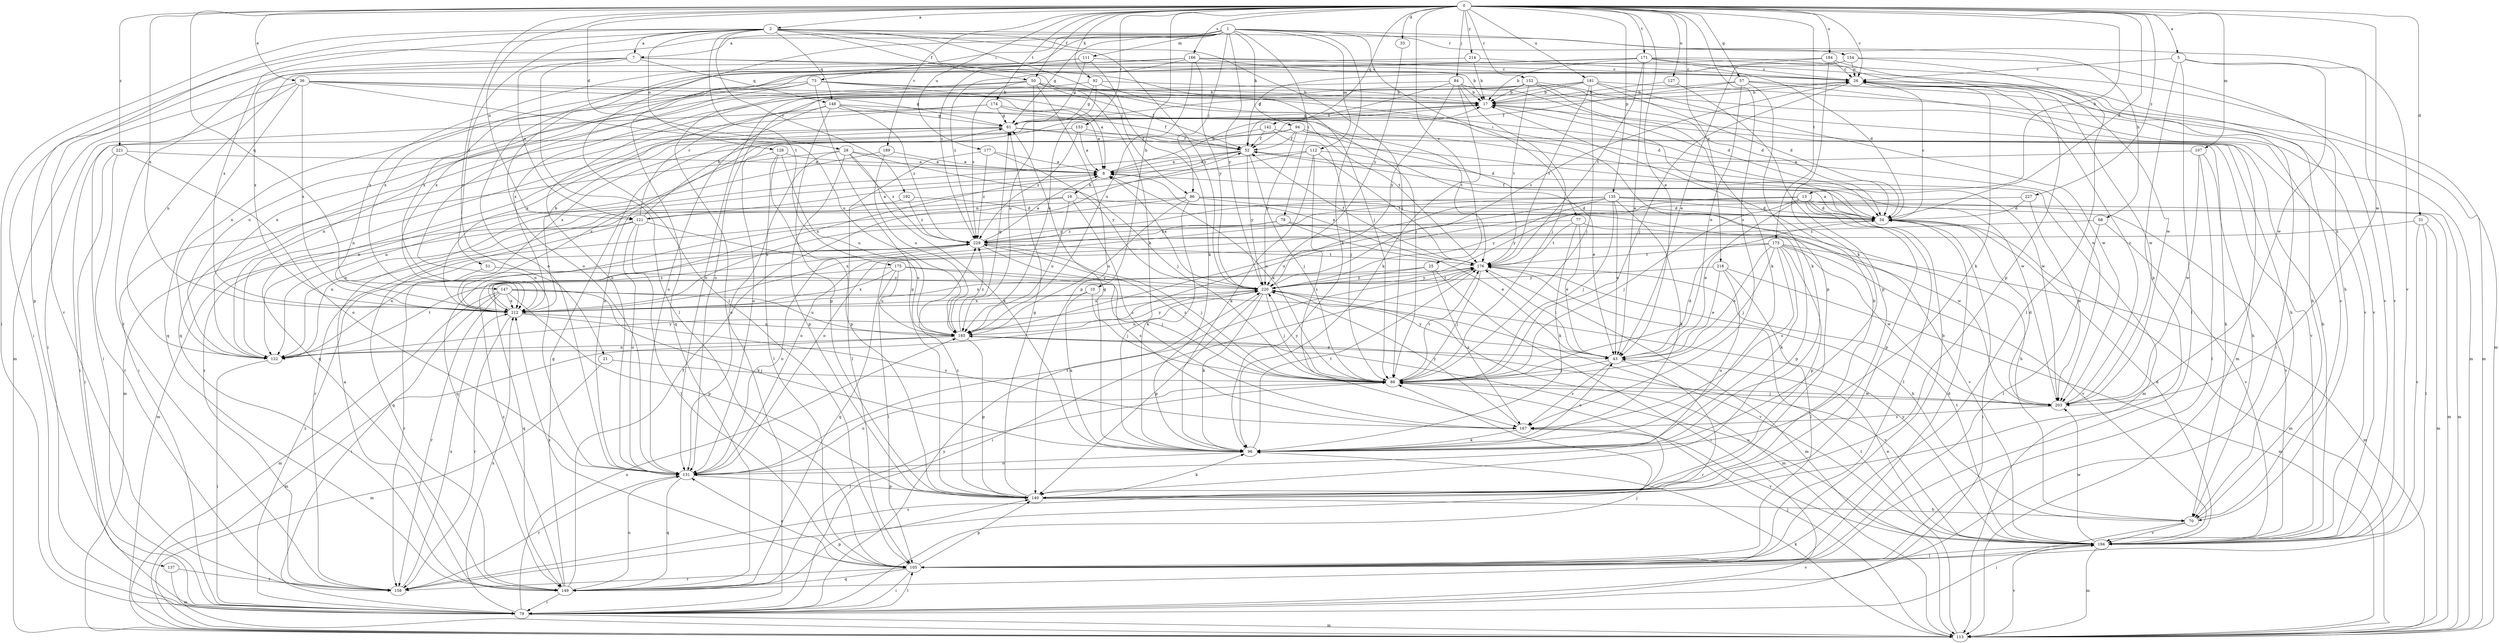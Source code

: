 strict digraph  {
0;
1;
2;
5;
7;
8;
10;
13;
16;
17;
21;
25;
26;
28;
31;
33;
34;
36;
43;
50;
51;
52;
57;
61;
68;
70;
73;
77;
78;
79;
84;
86;
88;
92;
94;
96;
105;
107;
111;
112;
113;
121;
122;
127;
128;
131;
135;
137;
140;
142;
147;
148;
149;
152;
153;
154;
158;
166;
167;
171;
173;
174;
175;
176;
177;
181;
184;
185;
189;
192;
194;
203;
212;
214;
216;
220;
221;
227;
229;
0 -> 2  [label=a];
0 -> 5  [label=a];
0 -> 10  [label=b];
0 -> 13  [label=b];
0 -> 21  [label=c];
0 -> 25  [label=c];
0 -> 26  [label=c];
0 -> 28  [label=d];
0 -> 31  [label=d];
0 -> 33  [label=d];
0 -> 34  [label=d];
0 -> 36  [label=e];
0 -> 43  [label=e];
0 -> 50  [label=f];
0 -> 57  [label=g];
0 -> 84  [label=j];
0 -> 92  [label=k];
0 -> 107  [label=m];
0 -> 121  [label=n];
0 -> 127  [label=o];
0 -> 135  [label=p];
0 -> 142  [label=q];
0 -> 147  [label=q];
0 -> 152  [label=r];
0 -> 153  [label=r];
0 -> 166  [label=s];
0 -> 167  [label=s];
0 -> 171  [label=t];
0 -> 173  [label=t];
0 -> 174  [label=t];
0 -> 177  [label=u];
0 -> 181  [label=u];
0 -> 184  [label=u];
0 -> 189  [label=v];
0 -> 203  [label=w];
0 -> 212  [label=x];
0 -> 214  [label=y];
0 -> 216  [label=y];
0 -> 221  [label=z];
0 -> 227  [label=z];
1 -> 7  [label=a];
1 -> 61  [label=g];
1 -> 68  [label=h];
1 -> 73  [label=i];
1 -> 77  [label=i];
1 -> 78  [label=i];
1 -> 86  [label=j];
1 -> 94  [label=k];
1 -> 96  [label=k];
1 -> 105  [label=l];
1 -> 111  [label=m];
1 -> 112  [label=m];
1 -> 137  [label=p];
1 -> 154  [label=r];
1 -> 220  [label=y];
1 -> 229  [label=z];
2 -> 7  [label=a];
2 -> 50  [label=f];
2 -> 51  [label=f];
2 -> 79  [label=i];
2 -> 86  [label=j];
2 -> 88  [label=j];
2 -> 96  [label=k];
2 -> 128  [label=o];
2 -> 148  [label=q];
2 -> 158  [label=r];
2 -> 175  [label=t];
2 -> 192  [label=v];
2 -> 194  [label=v];
2 -> 212  [label=x];
2 -> 220  [label=y];
5 -> 26  [label=c];
5 -> 105  [label=l];
5 -> 140  [label=p];
5 -> 194  [label=v];
5 -> 203  [label=w];
7 -> 26  [label=c];
7 -> 79  [label=i];
7 -> 88  [label=j];
7 -> 105  [label=l];
7 -> 121  [label=n];
7 -> 148  [label=q];
7 -> 212  [label=x];
8 -> 16  [label=b];
8 -> 17  [label=b];
10 -> 88  [label=j];
10 -> 96  [label=k];
10 -> 212  [label=x];
13 -> 34  [label=d];
13 -> 43  [label=e];
13 -> 88  [label=j];
13 -> 105  [label=l];
13 -> 113  [label=m];
13 -> 131  [label=o];
13 -> 140  [label=p];
13 -> 220  [label=y];
16 -> 34  [label=d];
16 -> 121  [label=n];
16 -> 122  [label=n];
16 -> 167  [label=s];
16 -> 185  [label=u];
17 -> 61  [label=g];
17 -> 70  [label=h];
21 -> 88  [label=j];
21 -> 113  [label=m];
25 -> 79  [label=i];
25 -> 167  [label=s];
25 -> 212  [label=x];
25 -> 220  [label=y];
26 -> 17  [label=b];
26 -> 79  [label=i];
26 -> 88  [label=j];
26 -> 96  [label=k];
26 -> 113  [label=m];
26 -> 203  [label=w];
28 -> 8  [label=a];
28 -> 88  [label=j];
28 -> 96  [label=k];
28 -> 113  [label=m];
28 -> 131  [label=o];
28 -> 140  [label=p];
28 -> 229  [label=z];
31 -> 105  [label=l];
31 -> 113  [label=m];
31 -> 194  [label=v];
31 -> 229  [label=z];
33 -> 220  [label=y];
34 -> 8  [label=a];
34 -> 26  [label=c];
34 -> 52  [label=f];
34 -> 79  [label=i];
34 -> 113  [label=m];
34 -> 229  [label=z];
36 -> 8  [label=a];
36 -> 17  [label=b];
36 -> 61  [label=g];
36 -> 79  [label=i];
36 -> 113  [label=m];
36 -> 149  [label=q];
36 -> 185  [label=u];
36 -> 212  [label=x];
43 -> 88  [label=j];
43 -> 158  [label=r];
43 -> 167  [label=s];
43 -> 176  [label=t];
43 -> 220  [label=y];
50 -> 17  [label=b];
50 -> 52  [label=f];
50 -> 79  [label=i];
50 -> 122  [label=n];
50 -> 140  [label=p];
50 -> 185  [label=u];
50 -> 203  [label=w];
50 -> 229  [label=z];
51 -> 158  [label=r];
51 -> 220  [label=y];
52 -> 8  [label=a];
52 -> 88  [label=j];
52 -> 113  [label=m];
52 -> 122  [label=n];
52 -> 212  [label=x];
52 -> 220  [label=y];
57 -> 17  [label=b];
57 -> 43  [label=e];
57 -> 52  [label=f];
57 -> 70  [label=h];
57 -> 96  [label=k];
57 -> 194  [label=v];
61 -> 52  [label=f];
61 -> 79  [label=i];
61 -> 122  [label=n];
61 -> 149  [label=q];
61 -> 203  [label=w];
68 -> 105  [label=l];
68 -> 194  [label=v];
68 -> 229  [label=z];
70 -> 26  [label=c];
70 -> 79  [label=i];
70 -> 194  [label=v];
73 -> 17  [label=b];
73 -> 34  [label=d];
73 -> 88  [label=j];
73 -> 122  [label=n];
73 -> 131  [label=o];
73 -> 140  [label=p];
73 -> 149  [label=q];
77 -> 43  [label=e];
77 -> 96  [label=k];
77 -> 140  [label=p];
77 -> 176  [label=t];
77 -> 229  [label=z];
78 -> 43  [label=e];
78 -> 194  [label=v];
78 -> 212  [label=x];
78 -> 229  [label=z];
79 -> 88  [label=j];
79 -> 105  [label=l];
79 -> 113  [label=m];
79 -> 185  [label=u];
79 -> 212  [label=x];
79 -> 220  [label=y];
79 -> 229  [label=z];
84 -> 17  [label=b];
84 -> 34  [label=d];
84 -> 52  [label=f];
84 -> 88  [label=j];
84 -> 96  [label=k];
84 -> 113  [label=m];
84 -> 131  [label=o];
84 -> 220  [label=y];
86 -> 34  [label=d];
86 -> 70  [label=h];
86 -> 96  [label=k];
86 -> 149  [label=q];
86 -> 158  [label=r];
86 -> 185  [label=u];
86 -> 203  [label=w];
88 -> 8  [label=a];
88 -> 34  [label=d];
88 -> 131  [label=o];
88 -> 176  [label=t];
88 -> 203  [label=w];
88 -> 220  [label=y];
88 -> 229  [label=z];
92 -> 17  [label=b];
92 -> 61  [label=g];
92 -> 122  [label=n];
92 -> 140  [label=p];
92 -> 185  [label=u];
94 -> 34  [label=d];
94 -> 52  [label=f];
94 -> 131  [label=o];
94 -> 194  [label=v];
94 -> 203  [label=w];
94 -> 212  [label=x];
94 -> 220  [label=y];
96 -> 43  [label=e];
96 -> 61  [label=g];
96 -> 131  [label=o];
96 -> 176  [label=t];
105 -> 17  [label=b];
105 -> 34  [label=d];
105 -> 79  [label=i];
105 -> 131  [label=o];
105 -> 140  [label=p];
105 -> 149  [label=q];
105 -> 158  [label=r];
105 -> 212  [label=x];
107 -> 8  [label=a];
107 -> 70  [label=h];
107 -> 105  [label=l];
107 -> 203  [label=w];
111 -> 26  [label=c];
111 -> 61  [label=g];
111 -> 96  [label=k];
111 -> 131  [label=o];
111 -> 212  [label=x];
112 -> 8  [label=a];
112 -> 43  [label=e];
112 -> 96  [label=k];
112 -> 158  [label=r];
112 -> 167  [label=s];
112 -> 176  [label=t];
113 -> 88  [label=j];
113 -> 96  [label=k];
113 -> 176  [label=t];
113 -> 194  [label=v];
121 -> 8  [label=a];
121 -> 17  [label=b];
121 -> 26  [label=c];
121 -> 105  [label=l];
121 -> 122  [label=n];
121 -> 131  [label=o];
121 -> 149  [label=q];
121 -> 185  [label=u];
122 -> 79  [label=i];
122 -> 176  [label=t];
122 -> 220  [label=y];
127 -> 17  [label=b];
127 -> 140  [label=p];
128 -> 8  [label=a];
128 -> 105  [label=l];
128 -> 140  [label=p];
128 -> 185  [label=u];
128 -> 212  [label=x];
131 -> 140  [label=p];
131 -> 149  [label=q];
131 -> 158  [label=r];
131 -> 176  [label=t];
135 -> 34  [label=d];
135 -> 43  [label=e];
135 -> 88  [label=j];
135 -> 96  [label=k];
135 -> 113  [label=m];
135 -> 131  [label=o];
135 -> 185  [label=u];
135 -> 194  [label=v];
135 -> 212  [label=x];
135 -> 220  [label=y];
137 -> 113  [label=m];
137 -> 158  [label=r];
140 -> 17  [label=b];
140 -> 61  [label=g];
140 -> 70  [label=h];
140 -> 96  [label=k];
140 -> 229  [label=z];
142 -> 52  [label=f];
142 -> 70  [label=h];
142 -> 88  [label=j];
142 -> 131  [label=o];
147 -> 79  [label=i];
147 -> 96  [label=k];
147 -> 113  [label=m];
147 -> 140  [label=p];
147 -> 158  [label=r];
147 -> 185  [label=u];
147 -> 194  [label=v];
147 -> 212  [label=x];
148 -> 52  [label=f];
148 -> 61  [label=g];
148 -> 131  [label=o];
148 -> 140  [label=p];
148 -> 176  [label=t];
148 -> 212  [label=x];
148 -> 229  [label=z];
149 -> 8  [label=a];
149 -> 52  [label=f];
149 -> 61  [label=g];
149 -> 79  [label=i];
149 -> 88  [label=j];
149 -> 131  [label=o];
149 -> 140  [label=p];
149 -> 194  [label=v];
149 -> 229  [label=z];
152 -> 17  [label=b];
152 -> 34  [label=d];
152 -> 96  [label=k];
152 -> 131  [label=o];
152 -> 176  [label=t];
152 -> 194  [label=v];
152 -> 212  [label=x];
153 -> 8  [label=a];
153 -> 52  [label=f];
153 -> 79  [label=i];
153 -> 229  [label=z];
154 -> 26  [label=c];
154 -> 43  [label=e];
154 -> 105  [label=l];
154 -> 194  [label=v];
154 -> 212  [label=x];
158 -> 167  [label=s];
158 -> 212  [label=x];
166 -> 17  [label=b];
166 -> 26  [label=c];
166 -> 70  [label=h];
166 -> 131  [label=o];
166 -> 158  [label=r];
166 -> 185  [label=u];
166 -> 220  [label=y];
166 -> 229  [label=z];
167 -> 96  [label=k];
167 -> 194  [label=v];
167 -> 220  [label=y];
171 -> 17  [label=b];
171 -> 26  [label=c];
171 -> 34  [label=d];
171 -> 43  [label=e];
171 -> 113  [label=m];
171 -> 149  [label=q];
171 -> 176  [label=t];
171 -> 203  [label=w];
171 -> 212  [label=x];
173 -> 43  [label=e];
173 -> 88  [label=j];
173 -> 96  [label=k];
173 -> 113  [label=m];
173 -> 140  [label=p];
173 -> 149  [label=q];
173 -> 167  [label=s];
173 -> 176  [label=t];
173 -> 194  [label=v];
173 -> 203  [label=w];
174 -> 8  [label=a];
174 -> 61  [label=g];
174 -> 79  [label=i];
174 -> 122  [label=n];
174 -> 176  [label=t];
175 -> 88  [label=j];
175 -> 105  [label=l];
175 -> 149  [label=q];
175 -> 185  [label=u];
175 -> 212  [label=x];
175 -> 220  [label=y];
176 -> 8  [label=a];
176 -> 52  [label=f];
176 -> 70  [label=h];
176 -> 79  [label=i];
176 -> 88  [label=j];
176 -> 113  [label=m];
176 -> 220  [label=y];
177 -> 8  [label=a];
177 -> 105  [label=l];
177 -> 220  [label=y];
177 -> 229  [label=z];
181 -> 17  [label=b];
181 -> 34  [label=d];
181 -> 61  [label=g];
181 -> 88  [label=j];
181 -> 113  [label=m];
181 -> 131  [label=o];
181 -> 176  [label=t];
181 -> 203  [label=w];
184 -> 26  [label=c];
184 -> 52  [label=f];
184 -> 96  [label=k];
184 -> 140  [label=p];
184 -> 212  [label=x];
185 -> 43  [label=e];
185 -> 61  [label=g];
185 -> 113  [label=m];
185 -> 122  [label=n];
185 -> 140  [label=p];
185 -> 194  [label=v];
185 -> 220  [label=y];
185 -> 229  [label=z];
189 -> 8  [label=a];
189 -> 122  [label=n];
189 -> 185  [label=u];
192 -> 34  [label=d];
192 -> 113  [label=m];
192 -> 229  [label=z];
194 -> 17  [label=b];
194 -> 34  [label=d];
194 -> 43  [label=e];
194 -> 105  [label=l];
194 -> 113  [label=m];
194 -> 176  [label=t];
194 -> 185  [label=u];
194 -> 203  [label=w];
194 -> 220  [label=y];
203 -> 26  [label=c];
203 -> 34  [label=d];
203 -> 88  [label=j];
203 -> 167  [label=s];
212 -> 17  [label=b];
212 -> 158  [label=r];
212 -> 167  [label=s];
212 -> 185  [label=u];
212 -> 229  [label=z];
214 -> 17  [label=b];
214 -> 26  [label=c];
214 -> 122  [label=n];
216 -> 43  [label=e];
216 -> 105  [label=l];
216 -> 113  [label=m];
216 -> 131  [label=o];
216 -> 220  [label=y];
220 -> 8  [label=a];
220 -> 26  [label=c];
220 -> 88  [label=j];
220 -> 96  [label=k];
220 -> 113  [label=m];
220 -> 122  [label=n];
220 -> 140  [label=p];
220 -> 176  [label=t];
220 -> 212  [label=x];
221 -> 8  [label=a];
221 -> 79  [label=i];
221 -> 131  [label=o];
221 -> 158  [label=r];
227 -> 34  [label=d];
227 -> 185  [label=u];
227 -> 203  [label=w];
229 -> 8  [label=a];
229 -> 88  [label=j];
229 -> 122  [label=n];
229 -> 131  [label=o];
229 -> 167  [label=s];
229 -> 176  [label=t];
}
